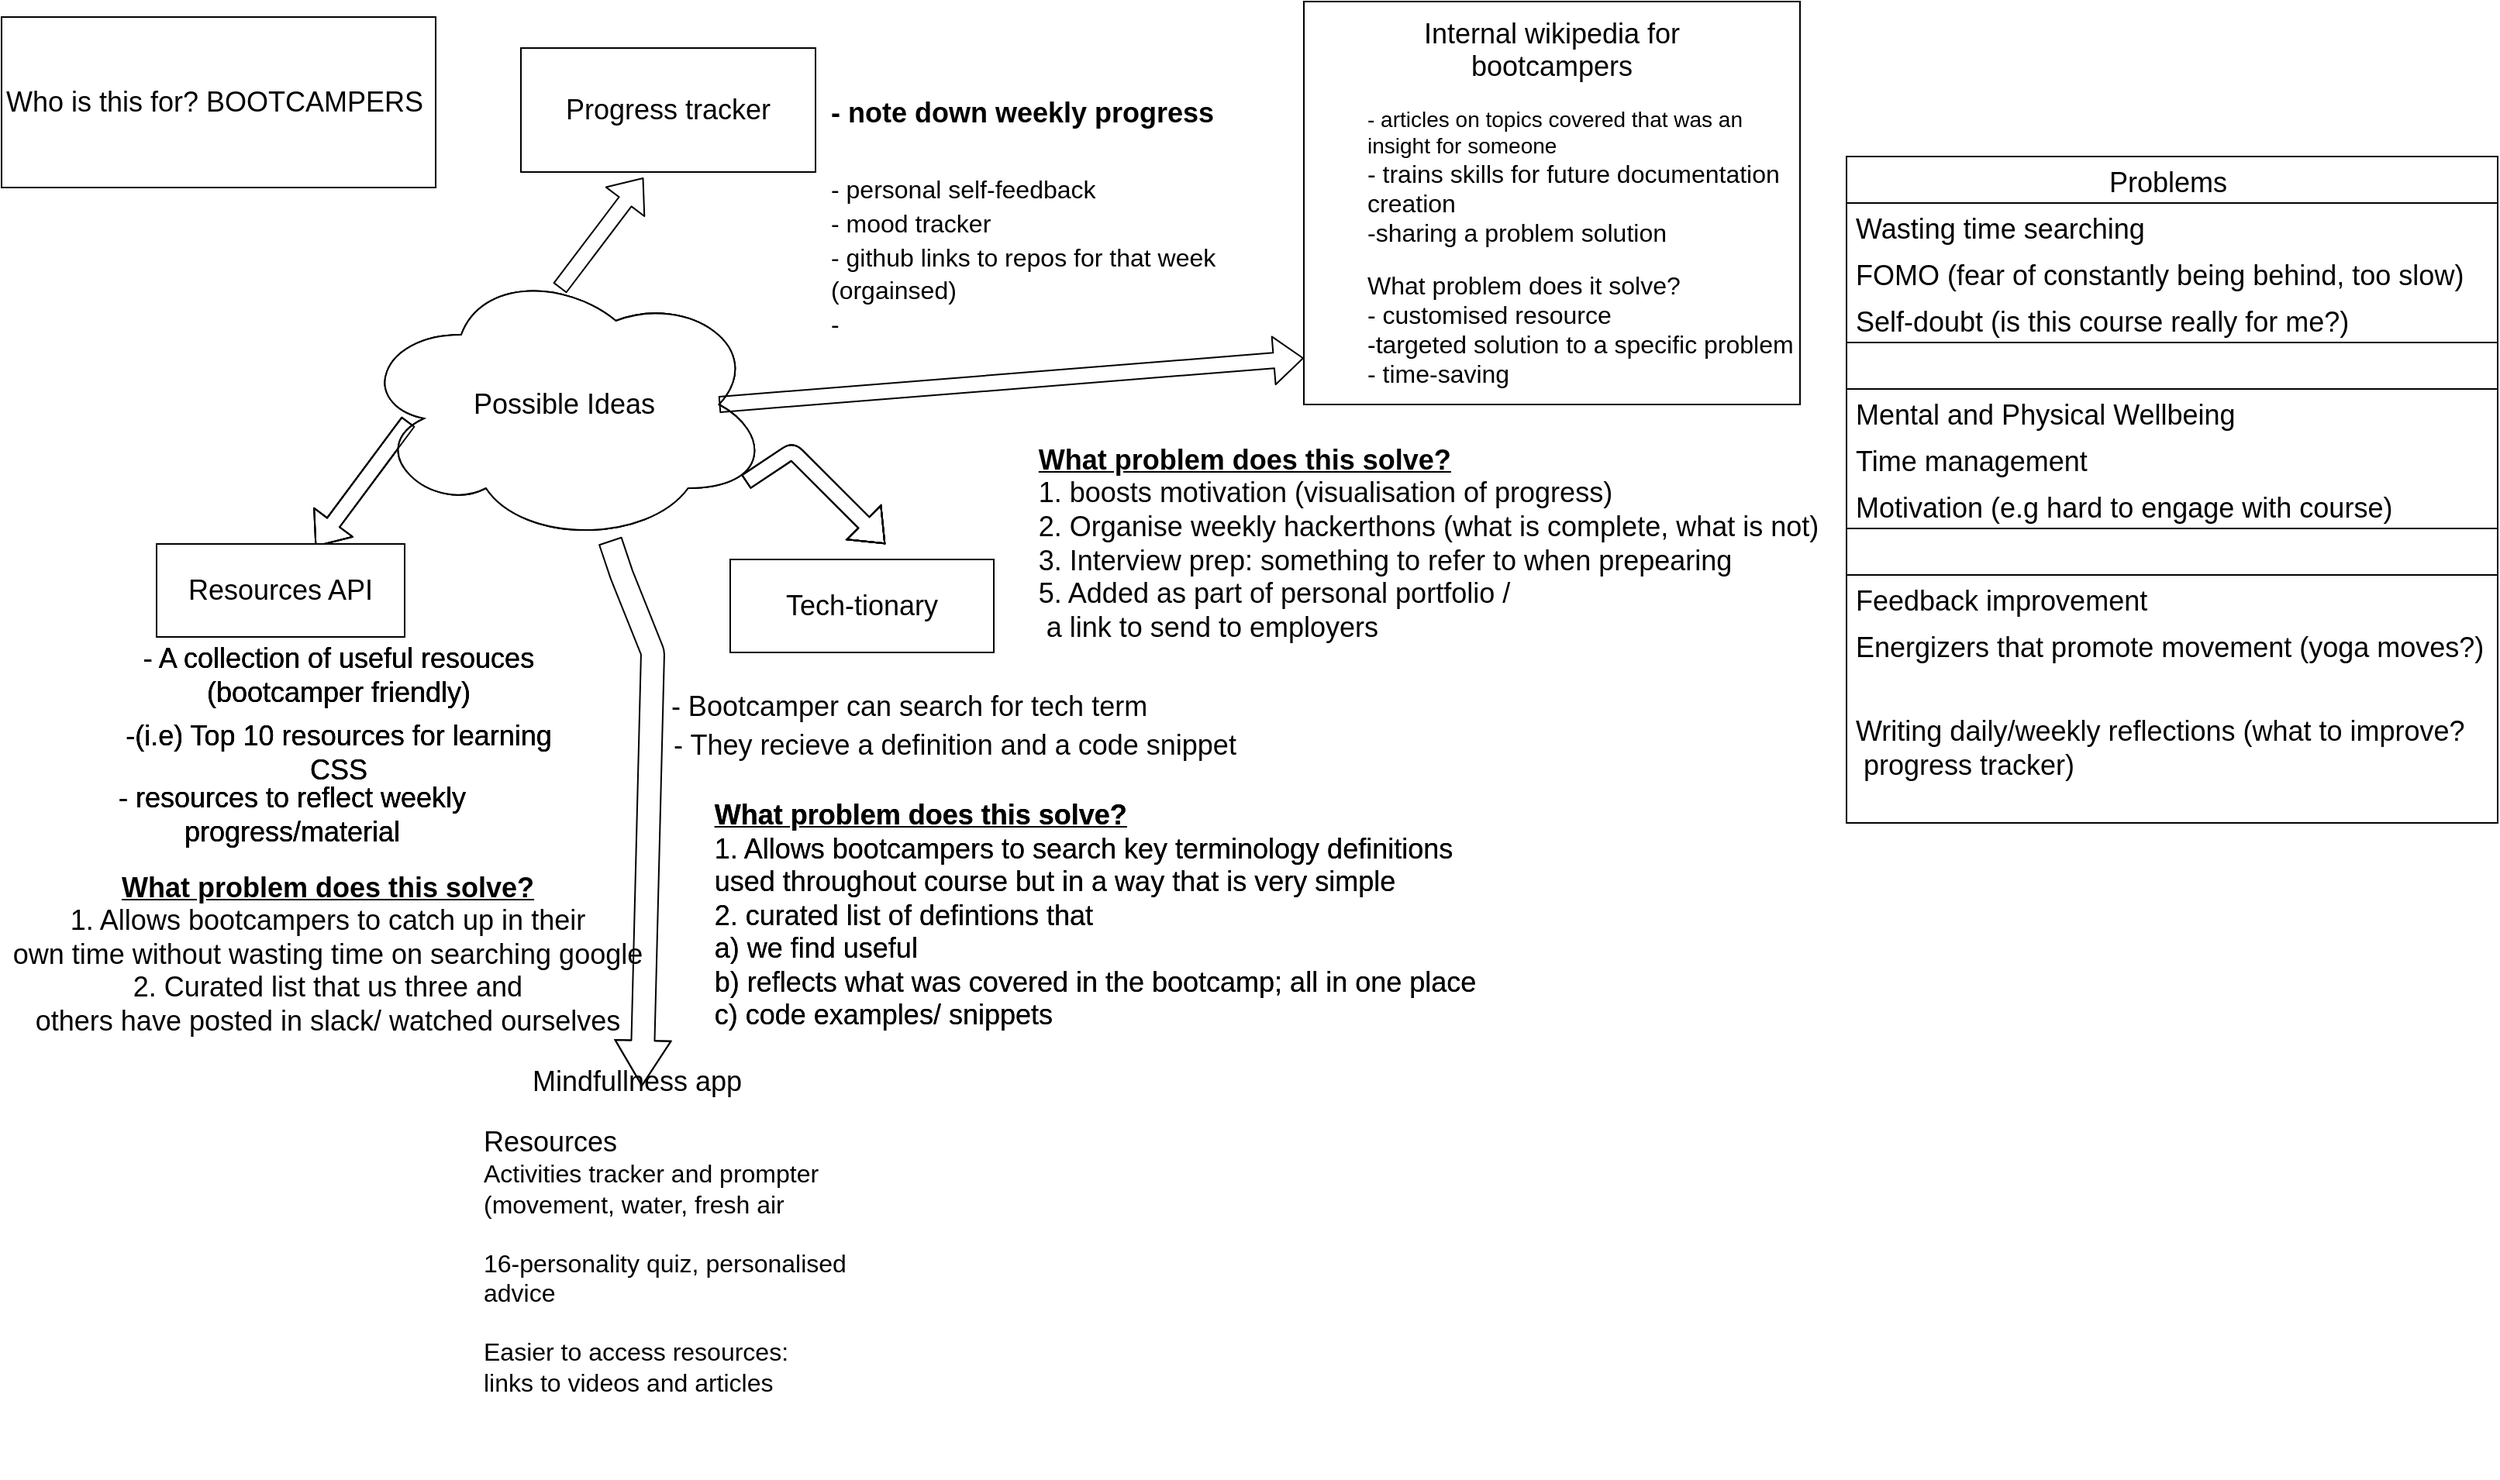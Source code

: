 <mxfile>
    <diagram id="fIv6yBxOHjXp-t3xew6y" name="Page-1">
        <mxGraphModel dx="1230" dy="498" grid="1" gridSize="10" guides="1" tooltips="1" connect="1" arrows="1" fold="1" page="1" pageScale="1" pageWidth="827" pageHeight="1169" math="0" shadow="0">
            <root>
                <mxCell id="0"/>
                <mxCell id="1" parent="0"/>
                <mxCell id="2" value="&lt;font style=&quot;font-size: 18px&quot;&gt;Possible Ideas&lt;/font&gt;" style="ellipse;shape=cloud;whiteSpace=wrap;html=1;" parent="1" vertex="1">
                    <mxGeometry x="250" y="180" width="266" height="180" as="geometry"/>
                </mxCell>
                <mxCell id="3" value="Who is this for? BOOTCAMPERS&amp;nbsp;" style="rounded=0;whiteSpace=wrap;html=1;fontSize=18;" parent="1" vertex="1">
                    <mxGeometry x="20" y="20" width="280" height="110" as="geometry"/>
                </mxCell>
                <mxCell id="4" value="" style="shape=flexArrow;endArrow=classic;html=1;fontSize=18;" parent="1" edge="1">
                    <mxGeometry width="50" height="50" relative="1" as="geometry">
                        <mxPoint x="500" y="320" as="sourcePoint"/>
                        <mxPoint x="590" y="360" as="targetPoint"/>
                        <Array as="points">
                            <mxPoint x="530" y="300"/>
                        </Array>
                    </mxGeometry>
                </mxCell>
                <mxCell id="5" value="Tech-tionary" style="rounded=0;whiteSpace=wrap;html=1;fontSize=18;" parent="1" vertex="1">
                    <mxGeometry x="490" y="370" width="170" height="60" as="geometry"/>
                </mxCell>
                <mxCell id="6" value="- Bootcamper can search for tech term" style="text;html=1;align=center;verticalAlign=middle;resizable=0;points=[];autosize=1;strokeColor=none;fillColor=none;fontSize=18;" parent="1" vertex="1">
                    <mxGeometry x="445" y="450" width="320" height="30" as="geometry"/>
                </mxCell>
                <mxCell id="7" value="- They recieve a definition and a code snippet&amp;nbsp;" style="text;html=1;align=center;verticalAlign=middle;resizable=0;points=[];autosize=1;strokeColor=none;fillColor=none;fontSize=18;" parent="1" vertex="1">
                    <mxGeometry x="447" y="475" width="380" height="30" as="geometry"/>
                </mxCell>
                <mxCell id="8" value="Resources API" style="rounded=0;whiteSpace=wrap;html=1;fontSize=18;" parent="1" vertex="1">
                    <mxGeometry x="120" y="360" width="160" height="60" as="geometry"/>
                </mxCell>
                <mxCell id="10" value="" style="shape=flexArrow;endArrow=classic;html=1;fontSize=18;entryX=0.64;entryY=0.03;entryDx=0;entryDy=0;entryPerimeter=0;exitX=0.122;exitY=0.561;exitDx=0;exitDy=0;exitPerimeter=0;" parent="1" source="2" target="8" edge="1">
                    <mxGeometry width="50" height="50" relative="1" as="geometry">
                        <mxPoint x="210" y="320" as="sourcePoint"/>
                        <mxPoint x="260" y="270" as="targetPoint"/>
                    </mxGeometry>
                </mxCell>
                <mxCell id="11" value="- A collection of useful resouces (bootcamper friendly)" style="text;html=1;strokeColor=none;fillColor=none;align=center;verticalAlign=middle;whiteSpace=wrap;rounded=0;fontSize=18;" parent="1" vertex="1">
                    <mxGeometry x="95" y="430" width="285" height="30" as="geometry"/>
                </mxCell>
                <mxCell id="12" value="-(i.e) Top 10 resources for learning CSS" style="text;html=1;strokeColor=none;fillColor=none;align=center;verticalAlign=middle;whiteSpace=wrap;rounded=0;fontSize=18;" parent="1" vertex="1">
                    <mxGeometry x="95" y="480" width="285" height="30" as="geometry"/>
                </mxCell>
                <mxCell id="13" value="- resources to reflect weekly progress/material" style="text;html=1;strokeColor=none;fillColor=none;align=center;verticalAlign=middle;whiteSpace=wrap;rounded=0;fontSize=18;" parent="1" vertex="1">
                    <mxGeometry x="60" y="520" width="295" height="30" as="geometry"/>
                </mxCell>
                <mxCell id="15" value="&lt;b&gt;&lt;u&gt;What problem does this solve? &lt;br&gt;&lt;/u&gt;&lt;/b&gt;1. Allows bootcampers to catch up in their &lt;br&gt;own time without wasting time on searching google&lt;br&gt;2. Curated list that us three and &lt;br&gt;others have posted in slack/ watched ourselves" style="text;html=1;align=center;verticalAlign=middle;resizable=0;points=[];autosize=1;strokeColor=none;fillColor=none;fontSize=18;" parent="1" vertex="1">
                    <mxGeometry x="20" y="570" width="420" height="110" as="geometry"/>
                </mxCell>
                <mxCell id="16" value="&lt;div style=&quot;text-align: left&quot;&gt;&lt;b&gt;&lt;u&gt;What problem does this solve?&lt;/u&gt;&lt;/b&gt;&lt;/div&gt;&lt;div style=&quot;text-align: left&quot;&gt;&lt;span&gt;1. Allows bootcampers to search key terminology definitions&lt;/span&gt;&lt;/div&gt;&lt;div style=&quot;text-align: left&quot;&gt;&lt;span&gt;used throughout course but in a way that is very simple&lt;/span&gt;&lt;/div&gt;&lt;div style=&quot;text-align: left&quot;&gt;&lt;span&gt;2. curated list of defintions that&lt;/span&gt;&lt;/div&gt;&lt;div style=&quot;text-align: left&quot;&gt;&lt;span&gt;a) we find useful&lt;/span&gt;&lt;/div&gt;&lt;div style=&quot;text-align: left&quot;&gt;&lt;span&gt;b) reflects what was covered in the bootcamp; all in one place&lt;/span&gt;&lt;/div&gt;&lt;div style=&quot;text-align: left&quot;&gt;&lt;span&gt;c) code examples/ snippets&amp;nbsp;&lt;/span&gt;&lt;/div&gt;" style="text;html=1;align=center;verticalAlign=middle;resizable=0;points=[];autosize=1;strokeColor=none;fillColor=none;fontSize=18;" parent="1" vertex="1">
                    <mxGeometry x="470" y="520" width="510" height="160" as="geometry"/>
                </mxCell>
                <mxCell id="17" value="Problems " style="swimlane;fontStyle=0;childLayout=stackLayout;horizontal=1;startSize=30;horizontalStack=0;resizeParent=1;resizeParentMax=0;resizeLast=0;collapsible=1;marginBottom=0;fontSize=18;" parent="1" vertex="1">
                    <mxGeometry x="1210" y="110" width="420" height="120" as="geometry"/>
                </mxCell>
                <mxCell id="18" value="Wasting time searching" style="text;strokeColor=none;fillColor=none;align=left;verticalAlign=middle;spacingLeft=4;spacingRight=4;overflow=hidden;points=[[0,0.5],[1,0.5]];portConstraint=eastwest;rotatable=0;fontSize=18;" parent="17" vertex="1">
                    <mxGeometry y="30" width="420" height="30" as="geometry"/>
                </mxCell>
                <mxCell id="19" value="FOMO (fear of constantly being behind, too slow)" style="text;strokeColor=none;fillColor=none;align=left;verticalAlign=middle;spacingLeft=4;spacingRight=4;overflow=hidden;points=[[0,0.5],[1,0.5]];portConstraint=eastwest;rotatable=0;fontSize=18;" parent="17" vertex="1">
                    <mxGeometry y="60" width="420" height="30" as="geometry"/>
                </mxCell>
                <mxCell id="20" value="Self-doubt (is this course really for me?)" style="text;strokeColor=none;fillColor=none;align=left;verticalAlign=middle;spacingLeft=4;spacingRight=4;overflow=hidden;points=[[0,0.5],[1,0.5]];portConstraint=eastwest;rotatable=0;fontSize=18;" parent="17" vertex="1">
                    <mxGeometry y="90" width="420" height="30" as="geometry"/>
                </mxCell>
                <mxCell id="21" value="" style="swimlane;fontStyle=0;childLayout=stackLayout;horizontal=1;startSize=30;horizontalStack=0;resizeParent=1;resizeParentMax=0;resizeLast=0;collapsible=1;marginBottom=0;fontSize=18;" parent="1" vertex="1">
                    <mxGeometry x="1210" y="350" width="420" height="190" as="geometry"/>
                </mxCell>
                <mxCell id="22" value="Feedback improvement " style="text;strokeColor=none;fillColor=none;align=left;verticalAlign=middle;spacingLeft=4;spacingRight=4;overflow=hidden;points=[[0,0.5],[1,0.5]];portConstraint=eastwest;rotatable=0;fontSize=18;" parent="21" vertex="1">
                    <mxGeometry y="30" width="420" height="30" as="geometry"/>
                </mxCell>
                <mxCell id="23" value="Energizers that promote movement (yoga moves?) " style="text;strokeColor=none;fillColor=none;align=left;verticalAlign=middle;spacingLeft=4;spacingRight=4;overflow=hidden;points=[[0,0.5],[1,0.5]];portConstraint=eastwest;rotatable=0;fontSize=18;" parent="21" vertex="1">
                    <mxGeometry y="60" width="420" height="30" as="geometry"/>
                </mxCell>
                <mxCell id="24" value="Writing daily/weekly reflections (what to improve?&#10; progress tracker)" style="text;strokeColor=none;fillColor=none;align=left;verticalAlign=middle;spacingLeft=4;spacingRight=4;overflow=hidden;points=[[0,0.5],[1,0.5]];portConstraint=eastwest;rotatable=0;fontSize=18;" parent="21" vertex="1">
                    <mxGeometry y="90" width="420" height="100" as="geometry"/>
                </mxCell>
                <mxCell id="26" value="" style="swimlane;fontStyle=0;childLayout=stackLayout;horizontal=1;startSize=30;horizontalStack=0;resizeParent=1;resizeParentMax=0;resizeLast=0;collapsible=1;marginBottom=0;fontSize=18;" parent="1" vertex="1">
                    <mxGeometry x="1210" y="230" width="420" height="120" as="geometry"/>
                </mxCell>
                <mxCell id="27" value="Mental and Physical Wellbeing" style="text;strokeColor=none;fillColor=none;align=left;verticalAlign=middle;spacingLeft=4;spacingRight=4;overflow=hidden;points=[[0,0.5],[1,0.5]];portConstraint=eastwest;rotatable=0;fontSize=18;" parent="26" vertex="1">
                    <mxGeometry y="30" width="420" height="30" as="geometry"/>
                </mxCell>
                <mxCell id="28" value="Time management" style="text;strokeColor=none;fillColor=none;align=left;verticalAlign=middle;spacingLeft=4;spacingRight=4;overflow=hidden;points=[[0,0.5],[1,0.5]];portConstraint=eastwest;rotatable=0;fontSize=18;" parent="26" vertex="1">
                    <mxGeometry y="60" width="420" height="30" as="geometry"/>
                </mxCell>
                <mxCell id="29" value="Motivation (e.g hard to engage with course)" style="text;strokeColor=none;fillColor=none;align=left;verticalAlign=middle;spacingLeft=4;spacingRight=4;overflow=hidden;points=[[0,0.5],[1,0.5]];portConstraint=eastwest;rotatable=0;fontSize=18;" parent="26" vertex="1">
                    <mxGeometry y="90" width="420" height="30" as="geometry"/>
                </mxCell>
                <mxCell id="30" value="&lt;font style=&quot;font-size: 18px&quot;&gt;Possible Ideas&lt;/font&gt;" style="ellipse;shape=cloud;whiteSpace=wrap;html=1;" parent="1" vertex="1">
                    <mxGeometry x="250" y="180" width="266" height="180" as="geometry"/>
                </mxCell>
                <mxCell id="31" value="" style="shape=flexArrow;endArrow=classic;html=1;fontSize=18;entryX=0.64;entryY=0.03;entryDx=0;entryDy=0;entryPerimeter=0;exitX=0.122;exitY=0.561;exitDx=0;exitDy=0;exitPerimeter=0;" parent="1" source="30" target="33" edge="1">
                    <mxGeometry width="50" height="50" relative="1" as="geometry">
                        <mxPoint x="210" y="320" as="sourcePoint"/>
                        <mxPoint x="260" y="270" as="targetPoint"/>
                    </mxGeometry>
                </mxCell>
                <mxCell id="32" value="" style="shape=flexArrow;endArrow=classic;html=1;fontSize=18;" parent="1" edge="1">
                    <mxGeometry width="50" height="50" relative="1" as="geometry">
                        <mxPoint x="500" y="320" as="sourcePoint"/>
                        <mxPoint x="590" y="360" as="targetPoint"/>
                        <Array as="points">
                            <mxPoint x="530" y="300"/>
                        </Array>
                    </mxGeometry>
                </mxCell>
                <mxCell id="33" value="Resources API" style="rounded=0;whiteSpace=wrap;html=1;fontSize=18;" parent="1" vertex="1">
                    <mxGeometry x="120" y="360" width="160" height="60" as="geometry"/>
                </mxCell>
                <mxCell id="34" value="- A collection of useful resouces (bootcamper friendly)" style="text;html=1;strokeColor=none;fillColor=none;align=center;verticalAlign=middle;whiteSpace=wrap;rounded=0;fontSize=18;" parent="1" vertex="1">
                    <mxGeometry x="95" y="430" width="285" height="30" as="geometry"/>
                </mxCell>
                <mxCell id="35" value="-(i.e) Top 10 resources for learning CSS" style="text;html=1;strokeColor=none;fillColor=none;align=center;verticalAlign=middle;whiteSpace=wrap;rounded=0;fontSize=18;" parent="1" vertex="1">
                    <mxGeometry x="95" y="480" width="285" height="30" as="geometry"/>
                </mxCell>
                <mxCell id="36" value="- resources to reflect weekly progress/material" style="text;html=1;strokeColor=none;fillColor=none;align=center;verticalAlign=middle;whiteSpace=wrap;rounded=0;fontSize=18;" parent="1" vertex="1">
                    <mxGeometry x="60" y="520" width="295" height="30" as="geometry"/>
                </mxCell>
                <mxCell id="37" value="Tech-tionary" style="rounded=0;whiteSpace=wrap;html=1;fontSize=18;" parent="1" vertex="1">
                    <mxGeometry x="490" y="370" width="170" height="60" as="geometry"/>
                </mxCell>
                <mxCell id="38" value="&lt;font style=&quot;font-size: 18px&quot;&gt;Possible Ideas&lt;/font&gt;" style="ellipse;shape=cloud;whiteSpace=wrap;html=1;" parent="1" vertex="1">
                    <mxGeometry x="250" y="180" width="266" height="180" as="geometry"/>
                </mxCell>
                <mxCell id="39" value="" style="shape=flexArrow;endArrow=classic;html=1;fontSize=18;entryX=0.64;entryY=0.03;entryDx=0;entryDy=0;entryPerimeter=0;exitX=0.122;exitY=0.561;exitDx=0;exitDy=0;exitPerimeter=0;" parent="1" source="38" target="41" edge="1">
                    <mxGeometry width="50" height="50" relative="1" as="geometry">
                        <mxPoint x="210" y="320" as="sourcePoint"/>
                        <mxPoint x="260" y="270" as="targetPoint"/>
                    </mxGeometry>
                </mxCell>
                <mxCell id="40" value="" style="shape=flexArrow;endArrow=classic;html=1;fontSize=18;" parent="1" edge="1">
                    <mxGeometry width="50" height="50" relative="1" as="geometry">
                        <mxPoint x="500" y="320" as="sourcePoint"/>
                        <mxPoint x="590" y="360" as="targetPoint"/>
                        <Array as="points">
                            <mxPoint x="530" y="300"/>
                        </Array>
                    </mxGeometry>
                </mxCell>
                <mxCell id="41" value="Resources API" style="rounded=0;whiteSpace=wrap;html=1;fontSize=18;" parent="1" vertex="1">
                    <mxGeometry x="120" y="360" width="160" height="60" as="geometry"/>
                </mxCell>
                <mxCell id="42" value="- A collection of useful resouces (bootcamper friendly)" style="text;html=1;strokeColor=none;fillColor=none;align=center;verticalAlign=middle;whiteSpace=wrap;rounded=0;fontSize=18;" parent="1" vertex="1">
                    <mxGeometry x="95" y="430" width="285" height="30" as="geometry"/>
                </mxCell>
                <mxCell id="43" value="-(i.e) Top 10 resources for learning CSS" style="text;html=1;strokeColor=none;fillColor=none;align=center;verticalAlign=middle;whiteSpace=wrap;rounded=0;fontSize=18;" parent="1" vertex="1">
                    <mxGeometry x="95" y="480" width="285" height="30" as="geometry"/>
                </mxCell>
                <mxCell id="44" value="- resources to reflect weekly progress/material" style="text;html=1;strokeColor=none;fillColor=none;align=center;verticalAlign=middle;whiteSpace=wrap;rounded=0;fontSize=18;" parent="1" vertex="1">
                    <mxGeometry x="60" y="520" width="295" height="30" as="geometry"/>
                </mxCell>
                <mxCell id="45" value="Tech-tionary" style="rounded=0;whiteSpace=wrap;html=1;fontSize=18;" parent="1" vertex="1">
                    <mxGeometry x="490" y="370" width="170" height="60" as="geometry"/>
                </mxCell>
                <mxCell id="46" value="&lt;div style=&quot;text-align: left&quot;&gt;&lt;b&gt;&lt;u&gt;What problem does this solve?&lt;/u&gt;&lt;/b&gt;&lt;/div&gt;&lt;div style=&quot;text-align: left&quot;&gt;&lt;span&gt;1. Allows bootcampers to search key terminology definitions&lt;/span&gt;&lt;/div&gt;&lt;div style=&quot;text-align: left&quot;&gt;&lt;span&gt;used throughout course but in a way that is very simple&lt;/span&gt;&lt;/div&gt;&lt;div style=&quot;text-align: left&quot;&gt;&lt;span&gt;2. curated list of defintions that&lt;/span&gt;&lt;/div&gt;&lt;div style=&quot;text-align: left&quot;&gt;&lt;span&gt;a) we find useful&lt;/span&gt;&lt;/div&gt;&lt;div style=&quot;text-align: left&quot;&gt;&lt;span&gt;b) reflects what was covered in the bootcamp; all in one place&lt;/span&gt;&lt;/div&gt;&lt;div style=&quot;text-align: left&quot;&gt;&lt;span&gt;c) code examples/ snippets&amp;nbsp;&lt;/span&gt;&lt;/div&gt;" style="text;html=1;align=center;verticalAlign=middle;resizable=0;points=[];autosize=1;strokeColor=none;fillColor=none;fontSize=18;" parent="1" vertex="1">
                    <mxGeometry x="470" y="520" width="510" height="160" as="geometry"/>
                </mxCell>
                <mxCell id="48" value="Progress tracker" style="rounded=0;whiteSpace=wrap;html=1;fontSize=18;" parent="1" vertex="1">
                    <mxGeometry x="355" y="40" width="190" height="80" as="geometry"/>
                </mxCell>
                <mxCell id="52" value="&lt;h1&gt;&lt;font style=&quot;font-size: 18px&quot;&gt;- note down weekly progress&amp;nbsp;&lt;/font&gt;&lt;/h1&gt;&lt;div&gt;&lt;font size=&quot;3&quot;&gt;- personal self-feedback&lt;/font&gt;&lt;/div&gt;&lt;div&gt;&lt;font size=&quot;3&quot;&gt;- mood tracker&lt;/font&gt;&lt;/div&gt;&lt;div&gt;&lt;font size=&quot;3&quot;&gt;- github links to repos for that week (orgainsed)&lt;/font&gt;&lt;/div&gt;&lt;div&gt;&lt;font size=&quot;3&quot;&gt;-&lt;/font&gt;&lt;/div&gt;" style="text;html=1;strokeColor=none;fillColor=none;spacing=5;spacingTop=-20;whiteSpace=wrap;overflow=hidden;rounded=0;fontSize=18;" parent="1" vertex="1">
                    <mxGeometry x="550" y="40" width="290" height="190" as="geometry"/>
                </mxCell>
                <mxCell id="55" value="&lt;div style=&quot;text-align: left&quot;&gt;&lt;b&gt;&lt;u&gt;What problem does this solve?&lt;/u&gt;&lt;/b&gt;&lt;/div&gt;&lt;div style=&quot;text-align: left&quot;&gt;1. boosts motivation (visualisation of progress)&lt;/div&gt;&lt;div style=&quot;text-align: left&quot;&gt;2. Organise weekly hackerthons (what is complete, what is not)&lt;/div&gt;&lt;div style=&quot;text-align: left&quot;&gt;3. Interview prep: something to refer to when prepearing&lt;/div&gt;&lt;div style=&quot;text-align: left&quot;&gt;5. Added as part of personal portfolio /&lt;/div&gt;&lt;div style=&quot;text-align: left&quot;&gt;&amp;nbsp;a link to send to employers&lt;/div&gt;" style="text;html=1;align=center;verticalAlign=middle;resizable=0;points=[];autosize=1;strokeColor=none;fillColor=none;fontSize=18;" parent="1" vertex="1">
                    <mxGeometry x="680" y="290" width="520" height="140" as="geometry"/>
                </mxCell>
                <mxCell id="56" value="&lt;font style=&quot;font-size: 18px&quot;&gt;Internal wikipedia for&lt;br&gt;bootcampers&lt;br&gt;&lt;/font&gt;&lt;br&gt;&lt;blockquote style=&quot;margin: 0 0 0 40px ; border: none ; padding: 0px&quot;&gt;&lt;div style=&quot;text-align: left&quot;&gt;&lt;span&gt;&lt;font style=&quot;font-size: 14px&quot;&gt;- articles on topics covered that was an insight for someone&lt;/font&gt;&lt;/span&gt;&lt;/div&gt;&lt;div style=&quot;text-align: left&quot;&gt;&lt;span&gt;&lt;font size=&quot;3&quot;&gt;- trains skills for future documentation creation&lt;/font&gt;&lt;/span&gt;&lt;/div&gt;&lt;div style=&quot;text-align: left&quot;&gt;&lt;span&gt;&lt;font size=&quot;3&quot;&gt;-sharing a problem solution&lt;/font&gt;&lt;/span&gt;&lt;/div&gt;&lt;div style=&quot;text-align: left&quot;&gt;&lt;br&gt;&lt;/div&gt;&lt;div style=&quot;text-align: left&quot;&gt;&lt;span&gt;&lt;font size=&quot;3&quot;&gt;What problem does it solve?&lt;/font&gt;&lt;/span&gt;&lt;/div&gt;&lt;div style=&quot;text-align: left&quot;&gt;&lt;span&gt;&lt;font size=&quot;3&quot;&gt;- customised resource&lt;/font&gt;&lt;/span&gt;&lt;/div&gt;&lt;div style=&quot;text-align: left&quot;&gt;&lt;span&gt;&lt;font size=&quot;3&quot;&gt;-targeted solution to a specific problem&lt;/font&gt;&lt;/span&gt;&lt;/div&gt;&lt;div style=&quot;text-align: left&quot;&gt;&lt;span&gt;&lt;font size=&quot;3&quot;&gt;- time-saving&lt;/font&gt;&lt;/span&gt;&lt;/div&gt;&lt;/blockquote&gt;" style="rounded=0;whiteSpace=wrap;html=1;" vertex="1" parent="1">
                    <mxGeometry x="860" y="10" width="320" height="260" as="geometry"/>
                </mxCell>
                <mxCell id="57" value="" style="shape=flexArrow;endArrow=classic;html=1;fontSize=14;entryX=0.416;entryY=1.045;entryDx=0;entryDy=0;entryPerimeter=0;" edge="1" parent="1" target="48">
                    <mxGeometry width="50" height="50" relative="1" as="geometry">
                        <mxPoint x="380" y="195" as="sourcePoint"/>
                        <mxPoint x="430" y="145" as="targetPoint"/>
                    </mxGeometry>
                </mxCell>
                <mxCell id="58" value="" style="shape=flexArrow;endArrow=classic;html=1;fontSize=14;exitX=0.875;exitY=0.5;exitDx=0;exitDy=0;exitPerimeter=0;entryX=0;entryY=0.885;entryDx=0;entryDy=0;entryPerimeter=0;" edge="1" parent="1" source="38" target="56">
                    <mxGeometry width="50" height="50" relative="1" as="geometry">
                        <mxPoint x="590" y="240" as="sourcePoint"/>
                        <mxPoint x="640" y="190" as="targetPoint"/>
                    </mxGeometry>
                </mxCell>
                <mxCell id="59" value="&lt;font style=&quot;font-size: 18px&quot;&gt;&lt;font&gt;Mindfullness app&lt;/font&gt;&lt;br&gt;&lt;/font&gt;&lt;br&gt;&lt;blockquote style=&quot;margin: 0 0 0 40px ; border: none ; padding: 0px&quot;&gt;&lt;div style=&quot;text-align: left&quot;&gt;&lt;span&gt;&lt;font style=&quot;font-size: 18px&quot;&gt;Resources&lt;/font&gt;&lt;/span&gt;&lt;/div&gt;&lt;div style=&quot;text-align: left&quot;&gt;&lt;span&gt;&lt;font size=&quot;3&quot;&gt;Activities tracker and prompter (movement, water, fresh air&lt;/font&gt;&lt;/span&gt;&lt;/div&gt;&lt;div style=&quot;text-align: left&quot;&gt;&lt;span&gt;&lt;font size=&quot;3&quot;&gt;&lt;br&gt;&lt;/font&gt;&lt;/span&gt;&lt;/div&gt;&lt;div style=&quot;text-align: left&quot;&gt;&lt;span&gt;&lt;font size=&quot;3&quot;&gt;16-personality quiz, personalised advice&lt;/font&gt;&lt;/span&gt;&lt;/div&gt;&lt;div style=&quot;text-align: left&quot;&gt;&lt;span&gt;&lt;font size=&quot;3&quot;&gt;&lt;br&gt;&lt;/font&gt;&lt;/span&gt;&lt;/div&gt;&lt;div style=&quot;text-align: left&quot;&gt;&lt;font size=&quot;3&quot;&gt;Easier to access resources:&lt;/font&gt;&lt;/div&gt;&lt;div style=&quot;text-align: left&quot;&gt;&lt;font size=&quot;3&quot;&gt;links to videos and articles&lt;/font&gt;&lt;/div&gt;&lt;div style=&quot;text-align: left&quot;&gt;&lt;font size=&quot;3&quot;&gt;&lt;br&gt;&lt;/font&gt;&lt;/div&gt;&lt;div style=&quot;text-align: left&quot;&gt;&lt;span&gt;&lt;br&gt;&lt;/span&gt;&lt;/div&gt;&lt;/blockquote&gt;&lt;div style=&quot;text-align: left&quot;&gt;&lt;span&gt;&lt;br&gt;&lt;/span&gt;&lt;/div&gt;" style="text;html=1;strokeColor=none;fillColor=none;align=center;verticalAlign=middle;whiteSpace=wrap;rounded=0;fontSize=14;" vertex="1" parent="1">
                    <mxGeometry x="290" y="710" width="280" height="240" as="geometry"/>
                </mxCell>
                <mxCell id="60" value="" style="shape=flexArrow;endArrow=classic;html=1;fontSize=18;width=15;endSize=9.35;" edge="1" parent="1" source="38" target="59">
                    <mxGeometry width="50" height="50" relative="1" as="geometry">
                        <mxPoint x="580" y="720" as="sourcePoint"/>
                        <mxPoint x="630" y="670" as="targetPoint"/>
                        <Array as="points">
                            <mxPoint x="420" y="380"/>
                            <mxPoint x="440" y="430"/>
                        </Array>
                    </mxGeometry>
                </mxCell>
            </root>
        </mxGraphModel>
    </diagram>
</mxfile>